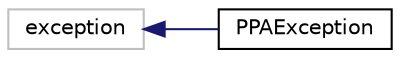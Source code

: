 digraph "Graphical Class Hierarchy"
{
  edge [fontname="Helvetica",fontsize="10",labelfontname="Helvetica",labelfontsize="10"];
  node [fontname="Helvetica",fontsize="10",shape=record];
  rankdir="LR";
  Node1 [label="exception",height=0.2,width=0.4,color="grey75", fillcolor="white", style="filled"];
  Node1 -> Node2 [dir="back",color="midnightblue",fontsize="10",style="solid",fontname="Helvetica"];
  Node2 [label="PPAException",height=0.2,width=0.4,color="black", fillcolor="white", style="filled",URL="$class_p_p_a_exception.html",tooltip="The PPAException class is an own exception class, used application-wide. "];
}
